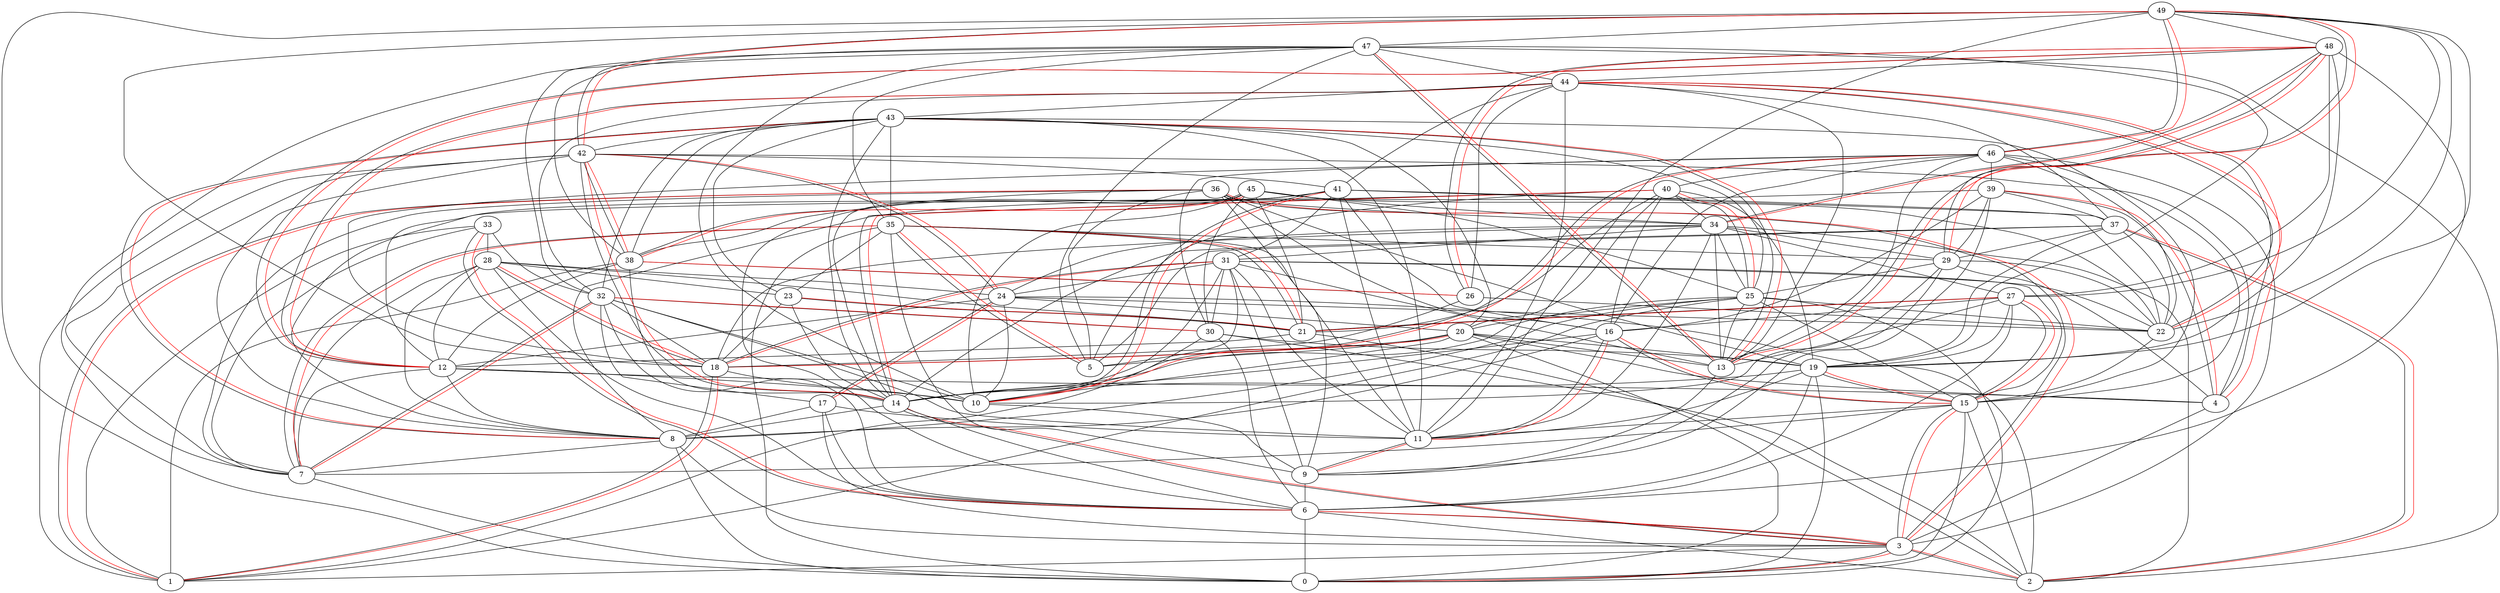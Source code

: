 graph Gil50_20_KrI_622 {
0;
1;
2;
3;
4;
5;
6;
7;
8;
9;
10;
11;
12;
13;
14;
15;
16;
17;
18;
19;
20;
21;
22;
23;
24;
25;
26;
27;
28;
29;
30;
31;
32;
33;
34;
35;
36;
37;
38;
39;
40;
41;
42;
43;
44;
45;
46;
47;
48;
49;
3 -- 0[weight="23"];
3 -- 1[weight="14"];
3 -- 2[weight="39"];
4 -- 3[weight="69"];
6 -- 0[weight="33"];
6 -- 2[weight="42"];
6 -- 3[weight="5"];
7 -- 0[weight="53"];
8 -- 0[weight="70"];
8 -- 3[weight="81"];
8 -- 7[weight="72"];
9 -- 6[weight="71"];
10 -- 9[weight="25"];
11 -- 9[weight="5"];
12 -- 4[weight="67"];
12 -- 7[weight="71"];
12 -- 8[weight="31"];
12 -- 10[weight="40"];
13 -- 9[weight="76"];
14 -- 3[weight="3"];
14 -- 6[weight="29"];
14 -- 8[weight="65"];
15 -- 0[weight="97"];
15 -- 2[weight="84"];
15 -- 3[weight="14"];
15 -- 7[weight="58"];
15 -- 11[weight="44"];
16 -- 8[weight="92"];
16 -- 11[weight="16"];
16 -- 14[weight="85"];
16 -- 15[weight="6"];
17 -- 3[weight="90"];
17 -- 6[weight="49"];
17 -- 8[weight="75"];
17 -- 11[weight="77"];
18 -- 1[weight="15"];
18 -- 10[weight="79"];
19 -- 0[weight="38"];
19 -- 6[weight="73"];
19 -- 11[weight="93"];
19 -- 14[weight="19"];
19 -- 15[weight="12"];
20 -- 0[weight="65"];
20 -- 4[weight="34"];
20 -- 5[weight="65"];
20 -- 10[weight="51"];
20 -- 13[weight="83"];
20 -- 18[weight="3"];
20 -- 19[weight="99"];
21 -- 2[weight="42"];
21 -- 12[weight="28"];
22 -- 15[weight="18"];
23 -- 14[weight="83"];
23 -- 18[weight="68"];
23 -- 21[weight="16"];
24 -- 2[weight="88"];
24 -- 10[weight="41"];
24 -- 12[weight="98"];
24 -- 17[weight="24"];
24 -- 20[weight="82"];
24 -- 22[weight="34"];
25 -- 0[weight="56"];
25 -- 1[weight="64"];
25 -- 8[weight="74"];
25 -- 13[weight="94"];
25 -- 14[weight="89"];
25 -- 15[weight="28"];
25 -- 20[weight="69"];
25 -- 22[weight="83"];
26 -- 18[weight="75"];
26 -- 22[weight="40"];
27 -- 6[weight="92"];
27 -- 13[weight="53"];
27 -- 15[weight="8"];
27 -- 16[weight="48"];
27 -- 19[weight="64"];
27 -- 21[weight="16"];
28 -- 6[weight="61"];
28 -- 7[weight="44"];
28 -- 8[weight="65"];
28 -- 12[weight="97"];
28 -- 18[weight="8"];
28 -- 21[weight="92"];
28 -- 23[weight="95"];
28 -- 24[weight="52"];
29 -- 4[weight="51"];
29 -- 9[weight="81"];
29 -- 10[weight="19"];
29 -- 22[weight="30"];
29 -- 25[weight="72"];
30 -- 1[weight="24"];
30 -- 2[weight="67"];
30 -- 6[weight="84"];
30 -- 19[weight="55"];
31 -- 5[weight="70"];
31 -- 9[weight="47"];
31 -- 11[weight="54"];
31 -- 13[weight="16"];
31 -- 14[weight="91"];
31 -- 15[weight="90"];
31 -- 18[weight="14"];
31 -- 22[weight="20"];
31 -- 24[weight="67"];
31 -- 30[weight="52"];
32 -- 6[weight="42"];
32 -- 7[weight="6"];
32 -- 10[weight="36"];
32 -- 11[weight="62"];
32 -- 17[weight="88"];
32 -- 18[weight="25"];
32 -- 30[weight="5"];
33 -- 1[weight="48"];
33 -- 6[weight="29"];
33 -- 7[weight="46"];
33 -- 28[weight="73"];
33 -- 32[weight="72"];
34 -- 2[weight="90"];
34 -- 11[weight="42"];
34 -- 13[weight="81"];
34 -- 18[weight="23"];
34 -- 24[weight="20"];
34 -- 25[weight="34"];
34 -- 27[weight="80"];
34 -- 29[weight="22"];
34 -- 31[weight="80"];
35 -- 0[weight="85"];
35 -- 5[weight="9"];
35 -- 7[weight="5"];
35 -- 9[weight="97"];
35 -- 11[weight="87"];
35 -- 21[weight="7"];
35 -- 23[weight="74"];
35 -- 29[weight="45"];
36 -- 1[weight="8"];
36 -- 3[weight="14"];
36 -- 5[weight="82"];
36 -- 6[weight="97"];
36 -- 7[weight="42"];
36 -- 9[weight="79"];
36 -- 16[weight="58"];
36 -- 19[weight="77"];
36 -- 34[weight="97"];
37 -- 2[weight="10"];
37 -- 5[weight="93"];
37 -- 14[weight="77"];
37 -- 19[weight="94"];
37 -- 22[weight="77"];
37 -- 29[weight="86"];
38 -- 1[weight="96"];
38 -- 12[weight="23"];
38 -- 14[weight="54"];
38 -- 26[weight="15"];
39 -- 4[weight="33"];
39 -- 8[weight="46"];
39 -- 9[weight="52"];
39 -- 16[weight="40"];
39 -- 29[weight="71"];
39 -- 37[weight="42"];
40 -- 5[weight="91"];
40 -- 8[weight="91"];
40 -- 14[weight="5"];
40 -- 16[weight="20"];
40 -- 19[weight="80"];
40 -- 20[weight="81"];
40 -- 21[weight="28"];
40 -- 25[weight="27"];
40 -- 34[weight="97"];
41 -- 10[weight="25"];
41 -- 11[weight="51"];
41 -- 12[weight="51"];
41 -- 16[weight="57"];
41 -- 22[weight="56"];
41 -- 31[weight="81"];
41 -- 37[weight="94"];
41 -- 38[weight="26"];
42 -- 1[weight="88"];
42 -- 4[weight="75"];
42 -- 7[weight="61"];
42 -- 8[weight="80"];
42 -- 14[weight="12"];
42 -- 24[weight="1"];
42 -- 38[weight="7"];
42 -- 41[weight="62"];
43 -- 8[weight="21"];
43 -- 11[weight="90"];
43 -- 13[weight="15"];
43 -- 14[weight="20"];
43 -- 15[weight="56"];
43 -- 20[weight="71"];
43 -- 23[weight="80"];
43 -- 25[weight="79"];
43 -- 32[weight="73"];
43 -- 35[weight="89"];
43 -- 38[weight="92"];
43 -- 42[weight="96"];
44 -- 4[weight="31"];
44 -- 11[weight="88"];
44 -- 12[weight="12"];
44 -- 13[weight="16"];
44 -- 22[weight="14"];
44 -- 26[weight="66"];
44 -- 32[weight="77"];
44 -- 37[weight="92"];
44 -- 41[weight="43"];
44 -- 43[weight="81"];
45 -- 10[weight="67"];
45 -- 14[weight="39"];
45 -- 21[weight="57"];
45 -- 22[weight="99"];
45 -- 25[weight="28"];
45 -- 30[weight="88"];
45 -- 34[weight="23"];
45 -- 38[weight="17"];
46 -- 3[weight="35"];
46 -- 10[weight="3"];
46 -- 13[weight="36"];
46 -- 15[weight="72"];
46 -- 16[weight="26"];
46 -- 18[weight="55"];
46 -- 22[weight="26"];
46 -- 30[weight="54"];
46 -- 39[weight="76"];
46 -- 40[weight="17"];
47 -- 2[weight="52"];
47 -- 5[weight="49"];
47 -- 7[weight="40"];
47 -- 10[weight="41"];
47 -- 13[weight="3"];
47 -- 19[weight="49"];
47 -- 32[weight="36"];
47 -- 35[weight="44"];
47 -- 38[weight="34"];
47 -- 44[weight="47"];
48 -- 6[weight="97"];
48 -- 12[weight="10"];
48 -- 19[weight="70"];
48 -- 26[weight="7"];
48 -- 27[weight="72"];
48 -- 29[weight="13"];
48 -- 34[weight="5"];
48 -- 44[weight="86"];
49 -- 0[weight="55"];
49 -- 11[weight="44"];
49 -- 13[weight="9"];
49 -- 18[weight="66"];
49 -- 19[weight="24"];
49 -- 22[weight="85"];
49 -- 27[weight="22"];
49 -- 42[weight="10"];
49 -- 46[weight="7"];
49 -- 47[weight="77"];
49 -- 48[weight="79"];
3 -- 2 [color=red,] ;
39 -- 4 [color=red,] ;
44 -- 4 [color=red,] ;
33 -- 6 [color=red,] ;
40 -- 25 [color=red,] ;
41 -- 10 [color=red,] ;
24 -- 17 [color=red,] ;
3 -- 0 [color=red,] ;
43 -- 8 [color=red,] ;
45 -- 38 [color=red,] ;
16 -- 11 [color=red,] ;
23 -- 21 [color=red,] ;
27 -- 21 [color=red,] ;
18 -- 1 [color=red,] ;
38 -- 26 [color=red,] ;
43 -- 13 [color=red,] ;
15 -- 3 [color=red,] ;
31 -- 18 [color=red,] ;
36 -- 3 [color=red,] ;
44 -- 22 [color=red,] ;
48 -- 29 [color=red,] ;
19 -- 15 [color=red,] ;
42 -- 14 [color=red,] ;
44 -- 12 [color=red,] ;
37 -- 2 [color=red,] ;
48 -- 12 [color=red,] ;
49 -- 42 [color=red,] ;
35 -- 5 [color=red,] ;
49 -- 13 [color=red,] ;
27 -- 15 [color=red,] ;
28 -- 18 [color=red,] ;
36 -- 1 [color=red,] ;
35 -- 21 [color=red,] ;
42 -- 38 [color=red,] ;
48 -- 26 [color=red,] ;
49 -- 46 [color=red,] ;
16 -- 15 [color=red,] ;
32 -- 7 [color=red,] ;
6 -- 3 [color=red,] ;
11 -- 9 [color=red,] ;
32 -- 30 [color=red,] ;
35 -- 7 [color=red,] ;
40 -- 14 [color=red,] ;
48 -- 34 [color=red,] ;
14 -- 3 [color=red,] ;
20 -- 18 [color=red,] ;
46 -- 10 [color=red,] ;
47 -- 13 [color=red,] ;
42 -- 24 [color=red,] ;
}